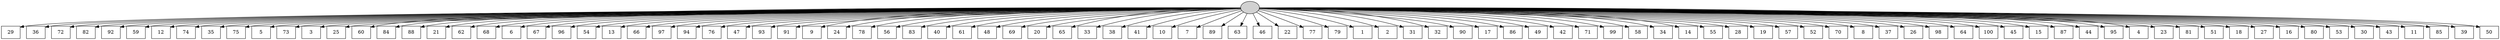 digraph G {
0[style=filled, fillcolor=grey82, label=""];
1[shape=box,style=filled, fillcolor=white,label="29\n"];
2[shape=box,style=filled, fillcolor=white,label="36\n"];
3[shape=box,style=filled, fillcolor=white,label="72\n"];
4[shape=box,style=filled, fillcolor=white,label="82\n"];
5[shape=box,style=filled, fillcolor=white,label="92\n"];
6[shape=box,style=filled, fillcolor=white,label="59\n"];
7[shape=box,style=filled, fillcolor=white,label="12\n"];
8[shape=box,style=filled, fillcolor=white,label="74\n"];
9[shape=box,style=filled, fillcolor=white,label="35\n"];
10[shape=box,style=filled, fillcolor=white,label="75\n"];
11[shape=box,style=filled, fillcolor=white,label="5\n"];
12[shape=box,style=filled, fillcolor=white,label="73\n"];
13[shape=box,style=filled, fillcolor=white,label="3\n"];
14[shape=box,style=filled, fillcolor=white,label="25\n"];
15[shape=box,style=filled, fillcolor=white,label="60\n"];
16[shape=box,style=filled, fillcolor=white,label="84\n"];
17[shape=box,style=filled, fillcolor=white,label="88\n"];
18[shape=box,style=filled, fillcolor=white,label="21\n"];
19[shape=box,style=filled, fillcolor=white,label="62\n"];
20[shape=box,style=filled, fillcolor=white,label="68\n"];
21[shape=box,style=filled, fillcolor=white,label="6\n"];
22[shape=box,style=filled, fillcolor=white,label="67\n"];
23[shape=box,style=filled, fillcolor=white,label="96\n"];
24[shape=box,style=filled, fillcolor=white,label="54\n"];
25[shape=box,style=filled, fillcolor=white,label="13\n"];
26[shape=box,style=filled, fillcolor=white,label="66\n"];
27[shape=box,style=filled, fillcolor=white,label="97\n"];
28[shape=box,style=filled, fillcolor=white,label="94\n"];
29[shape=box,style=filled, fillcolor=white,label="76\n"];
30[shape=box,style=filled, fillcolor=white,label="47\n"];
31[shape=box,style=filled, fillcolor=white,label="93\n"];
32[shape=box,style=filled, fillcolor=white,label="91\n"];
33[shape=box,style=filled, fillcolor=white,label="9\n"];
34[shape=box,style=filled, fillcolor=white,label="24\n"];
35[shape=box,style=filled, fillcolor=white,label="78\n"];
36[shape=box,style=filled, fillcolor=white,label="56\n"];
37[shape=box,style=filled, fillcolor=white,label="83\n"];
38[shape=box,style=filled, fillcolor=white,label="40\n"];
39[shape=box,style=filled, fillcolor=white,label="61\n"];
40[shape=box,style=filled, fillcolor=white,label="48\n"];
41[shape=box,style=filled, fillcolor=white,label="69\n"];
42[shape=box,style=filled, fillcolor=white,label="20\n"];
43[shape=box,style=filled, fillcolor=white,label="65\n"];
44[shape=box,style=filled, fillcolor=white,label="33\n"];
45[shape=box,style=filled, fillcolor=white,label="38\n"];
46[shape=box,style=filled, fillcolor=white,label="41\n"];
47[shape=box,style=filled, fillcolor=white,label="10\n"];
48[shape=box,style=filled, fillcolor=white,label="7\n"];
49[shape=box,style=filled, fillcolor=white,label="89\n"];
50[shape=box,style=filled, fillcolor=white,label="63\n"];
51[shape=box,style=filled, fillcolor=white,label="46\n"];
52[shape=box,style=filled, fillcolor=white,label="22\n"];
53[shape=box,style=filled, fillcolor=white,label="77\n"];
54[shape=box,style=filled, fillcolor=white,label="79\n"];
55[shape=box,style=filled, fillcolor=white,label="1\n"];
56[shape=box,style=filled, fillcolor=white,label="2\n"];
57[shape=box,style=filled, fillcolor=white,label="31\n"];
58[shape=box,style=filled, fillcolor=white,label="32\n"];
59[shape=box,style=filled, fillcolor=white,label="90\n"];
60[shape=box,style=filled, fillcolor=white,label="17\n"];
61[shape=box,style=filled, fillcolor=white,label="86\n"];
62[shape=box,style=filled, fillcolor=white,label="49\n"];
63[shape=box,style=filled, fillcolor=white,label="42\n"];
64[shape=box,style=filled, fillcolor=white,label="71\n"];
65[shape=box,style=filled, fillcolor=white,label="99\n"];
66[shape=box,style=filled, fillcolor=white,label="58\n"];
67[shape=box,style=filled, fillcolor=white,label="34\n"];
68[shape=box,style=filled, fillcolor=white,label="14\n"];
69[shape=box,style=filled, fillcolor=white,label="55\n"];
70[shape=box,style=filled, fillcolor=white,label="28\n"];
71[shape=box,style=filled, fillcolor=white,label="19\n"];
72[shape=box,style=filled, fillcolor=white,label="57\n"];
73[shape=box,style=filled, fillcolor=white,label="52\n"];
74[shape=box,style=filled, fillcolor=white,label="70\n"];
75[shape=box,style=filled, fillcolor=white,label="8\n"];
76[shape=box,style=filled, fillcolor=white,label="37\n"];
77[shape=box,style=filled, fillcolor=white,label="26\n"];
78[shape=box,style=filled, fillcolor=white,label="98\n"];
79[shape=box,style=filled, fillcolor=white,label="64\n"];
80[shape=box,style=filled, fillcolor=white,label="100\n"];
81[shape=box,style=filled, fillcolor=white,label="45\n"];
82[shape=box,style=filled, fillcolor=white,label="15\n"];
83[shape=box,style=filled, fillcolor=white,label="87\n"];
84[shape=box,style=filled, fillcolor=white,label="44\n"];
85[shape=box,style=filled, fillcolor=white,label="95\n"];
86[shape=box,style=filled, fillcolor=white,label="4\n"];
87[shape=box,style=filled, fillcolor=white,label="23\n"];
88[shape=box,style=filled, fillcolor=white,label="81\n"];
89[shape=box,style=filled, fillcolor=white,label="51\n"];
90[shape=box,style=filled, fillcolor=white,label="18\n"];
91[shape=box,style=filled, fillcolor=white,label="27\n"];
92[shape=box,style=filled, fillcolor=white,label="16\n"];
93[shape=box,style=filled, fillcolor=white,label="80\n"];
94[shape=box,style=filled, fillcolor=white,label="53\n"];
95[shape=box,style=filled, fillcolor=white,label="30\n"];
96[shape=box,style=filled, fillcolor=white,label="43\n"];
97[shape=box,style=filled, fillcolor=white,label="11\n"];
98[shape=box,style=filled, fillcolor=white,label="85\n"];
99[shape=box,style=filled, fillcolor=white,label="39\n"];
100[shape=box,style=filled, fillcolor=white,label="50\n"];
0->1 ;
0->2 ;
0->3 ;
0->4 ;
0->5 ;
0->6 ;
0->7 ;
0->8 ;
0->9 ;
0->10 ;
0->11 ;
0->12 ;
0->13 ;
0->14 ;
0->15 ;
0->16 ;
0->17 ;
0->18 ;
0->19 ;
0->20 ;
0->21 ;
0->22 ;
0->23 ;
0->24 ;
0->25 ;
0->26 ;
0->27 ;
0->28 ;
0->29 ;
0->30 ;
0->31 ;
0->32 ;
0->33 ;
0->34 ;
0->35 ;
0->36 ;
0->37 ;
0->38 ;
0->39 ;
0->40 ;
0->41 ;
0->42 ;
0->43 ;
0->44 ;
0->45 ;
0->46 ;
0->47 ;
0->48 ;
0->49 ;
0->50 ;
0->51 ;
0->52 ;
0->53 ;
0->54 ;
0->55 ;
0->56 ;
0->57 ;
0->58 ;
0->59 ;
0->60 ;
0->61 ;
0->62 ;
0->63 ;
0->64 ;
0->65 ;
0->66 ;
0->67 ;
0->68 ;
0->69 ;
0->70 ;
0->71 ;
0->72 ;
0->73 ;
0->74 ;
0->75 ;
0->76 ;
0->77 ;
0->78 ;
0->79 ;
0->80 ;
0->81 ;
0->82 ;
0->83 ;
0->84 ;
0->85 ;
0->86 ;
0->87 ;
0->88 ;
0->89 ;
0->90 ;
0->91 ;
0->92 ;
0->93 ;
0->94 ;
0->95 ;
0->96 ;
0->97 ;
0->98 ;
0->99 ;
0->100 ;
}
